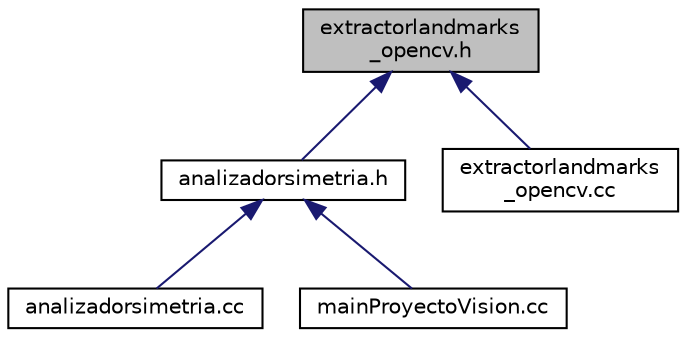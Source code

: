 digraph "extractorlandmarks_opencv.h"
{
 // LATEX_PDF_SIZE
  edge [fontname="Helvetica",fontsize="10",labelfontname="Helvetica",labelfontsize="10"];
  node [fontname="Helvetica",fontsize="10",shape=record];
  Node1 [label="extractorlandmarks\l_opencv.h",height=0.2,width=0.4,color="black", fillcolor="grey75", style="filled", fontcolor="black",tooltip="Archivo de cabecera de la clase concreta ExtractorLandmarksOpenCV."];
  Node1 -> Node2 [dir="back",color="midnightblue",fontsize="10",style="solid",fontname="Helvetica"];
  Node2 [label="analizadorsimetria.h",height=0.2,width=0.4,color="black", fillcolor="white", style="filled",URL="$analizadorsimetria_8h.html",tooltip="Archivo de cabecera de la clase base del proyecto."];
  Node2 -> Node3 [dir="back",color="midnightblue",fontsize="10",style="solid",fontname="Helvetica"];
  Node3 [label="analizadorsimetria.cc",height=0.2,width=0.4,color="black", fillcolor="white", style="filled",URL="$analizadorsimetria_8cc.html",tooltip=" "];
  Node2 -> Node4 [dir="back",color="midnightblue",fontsize="10",style="solid",fontname="Helvetica"];
  Node4 [label="mainProyectoVision.cc",height=0.2,width=0.4,color="black", fillcolor="white", style="filled",URL="$main_proyecto_vision_8cc.html",tooltip="Archivo con un programa ejemplificando el uso de la clase AnalizadorSimetria."];
  Node1 -> Node5 [dir="back",color="midnightblue",fontsize="10",style="solid",fontname="Helvetica"];
  Node5 [label="extractorlandmarks\l_opencv.cc",height=0.2,width=0.4,color="black", fillcolor="white", style="filled",URL="$extractorlandmarks__opencv_8cc.html",tooltip="Implementacion de la clase concreta ExtractorLandmarksOpenCV."];
}
